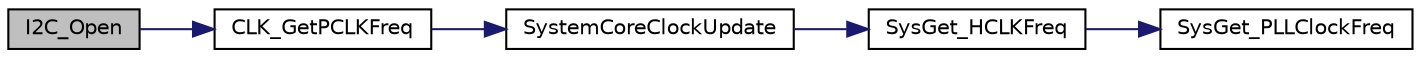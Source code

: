digraph "I2C_Open"
{
 // LATEX_PDF_SIZE
  edge [fontname="Helvetica",fontsize="10",labelfontname="Helvetica",labelfontsize="10"];
  node [fontname="Helvetica",fontsize="10",shape=record];
  rankdir="LR";
  Node1 [label="I2C_Open",height=0.2,width=0.4,color="black", fillcolor="grey75", style="filled", fontcolor="black",tooltip="This function make I2C module be ready and set the wanted bus clock."];
  Node1 -> Node2 [color="midnightblue",fontsize="10",style="solid",fontname="Helvetica"];
  Node2 [label="CLK_GetPCLKFreq",height=0.2,width=0.4,color="black", fillcolor="white", style="filled",URL="$d5/d72/group___n_a_n_o1_x2___c_l_k___e_x_p_o_r_t_e_d___f_u_n_c_t_i_o_n_s.html#ga15c5a1cc055a26e3da00d8dc66f05e66",tooltip="This function get PCLK frequency. The frequency unit is Hz."];
  Node2 -> Node3 [color="midnightblue",fontsize="10",style="solid",fontname="Helvetica"];
  Node3 [label="SystemCoreClockUpdate",height=0.2,width=0.4,color="black", fillcolor="white", style="filled",URL="$d5/d7e/system___nano1_x2_series_8c.html#ae0c36a9591fe6e9c45ecb21a794f0f0f",tooltip="Updates the SystemCoreClock with current core Clock retrieved from CPU registers."];
  Node3 -> Node4 [color="midnightblue",fontsize="10",style="solid",fontname="Helvetica"];
  Node4 [label="SysGet_HCLKFreq",height=0.2,width=0.4,color="black", fillcolor="white", style="filled",URL="$d5/d7e/system___nano1_x2_series_8c.html#aca6d5b465c5468d7dc1f3675e834c1b9",tooltip="Get current HCLK clock frequency."];
  Node4 -> Node5 [color="midnightblue",fontsize="10",style="solid",fontname="Helvetica"];
  Node5 [label="SysGet_PLLClockFreq",height=0.2,width=0.4,color="black", fillcolor="white", style="filled",URL="$dc/d49/group___n_a_n_o1_x2___u_a_r_t___e_x_p_o_r_t_e_d___f_u_n_c_t_i_o_n_s.html#gad0eab36ae6ce25e23219dc6a1e8fa73a",tooltip="Calculate current PLL clock frequency."];
}
